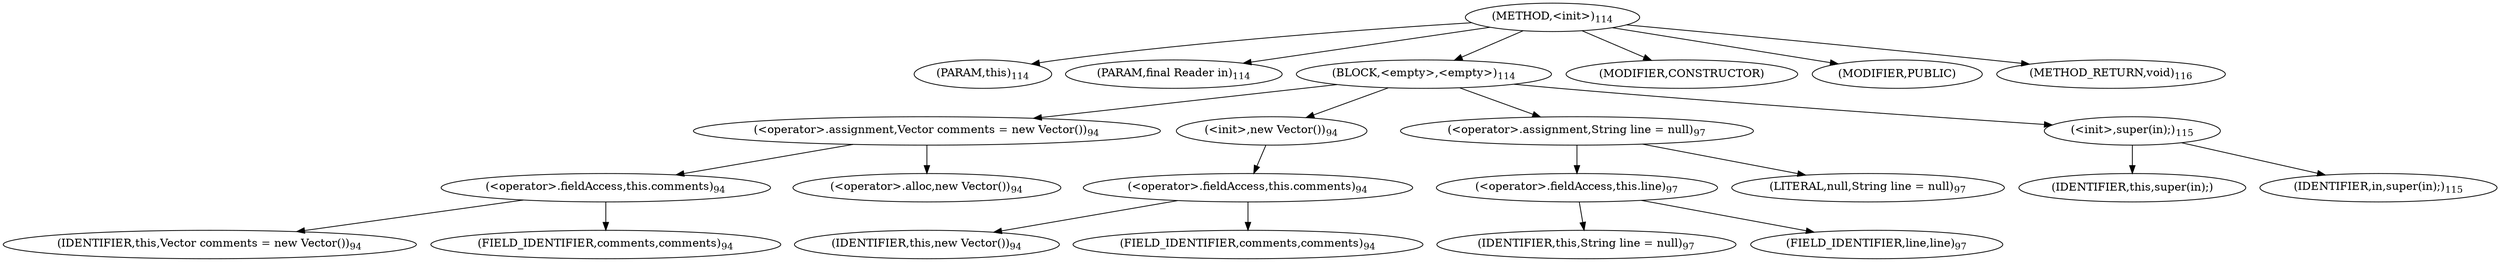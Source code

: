 digraph "&lt;init&gt;" {  
"71" [label = <(METHOD,&lt;init&gt;)<SUB>114</SUB>> ]
"6" [label = <(PARAM,this)<SUB>114</SUB>> ]
"72" [label = <(PARAM,final Reader in)<SUB>114</SUB>> ]
"73" [label = <(BLOCK,&lt;empty&gt;,&lt;empty&gt;)<SUB>114</SUB>> ]
"74" [label = <(&lt;operator&gt;.assignment,Vector comments = new Vector())<SUB>94</SUB>> ]
"75" [label = <(&lt;operator&gt;.fieldAccess,this.comments)<SUB>94</SUB>> ]
"76" [label = <(IDENTIFIER,this,Vector comments = new Vector())<SUB>94</SUB>> ]
"77" [label = <(FIELD_IDENTIFIER,comments,comments)<SUB>94</SUB>> ]
"78" [label = <(&lt;operator&gt;.alloc,new Vector())<SUB>94</SUB>> ]
"79" [label = <(&lt;init&gt;,new Vector())<SUB>94</SUB>> ]
"80" [label = <(&lt;operator&gt;.fieldAccess,this.comments)<SUB>94</SUB>> ]
"81" [label = <(IDENTIFIER,this,new Vector())<SUB>94</SUB>> ]
"82" [label = <(FIELD_IDENTIFIER,comments,comments)<SUB>94</SUB>> ]
"83" [label = <(&lt;operator&gt;.assignment,String line = null)<SUB>97</SUB>> ]
"84" [label = <(&lt;operator&gt;.fieldAccess,this.line)<SUB>97</SUB>> ]
"85" [label = <(IDENTIFIER,this,String line = null)<SUB>97</SUB>> ]
"86" [label = <(FIELD_IDENTIFIER,line,line)<SUB>97</SUB>> ]
"87" [label = <(LITERAL,null,String line = null)<SUB>97</SUB>> ]
"88" [label = <(&lt;init&gt;,super(in);)<SUB>115</SUB>> ]
"5" [label = <(IDENTIFIER,this,super(in);)> ]
"89" [label = <(IDENTIFIER,in,super(in);)<SUB>115</SUB>> ]
"90" [label = <(MODIFIER,CONSTRUCTOR)> ]
"91" [label = <(MODIFIER,PUBLIC)> ]
"92" [label = <(METHOD_RETURN,void)<SUB>116</SUB>> ]
  "71" -> "6" 
  "71" -> "72" 
  "71" -> "73" 
  "71" -> "90" 
  "71" -> "91" 
  "71" -> "92" 
  "73" -> "74" 
  "73" -> "79" 
  "73" -> "83" 
  "73" -> "88" 
  "74" -> "75" 
  "74" -> "78" 
  "75" -> "76" 
  "75" -> "77" 
  "79" -> "80" 
  "80" -> "81" 
  "80" -> "82" 
  "83" -> "84" 
  "83" -> "87" 
  "84" -> "85" 
  "84" -> "86" 
  "88" -> "5" 
  "88" -> "89" 
}
